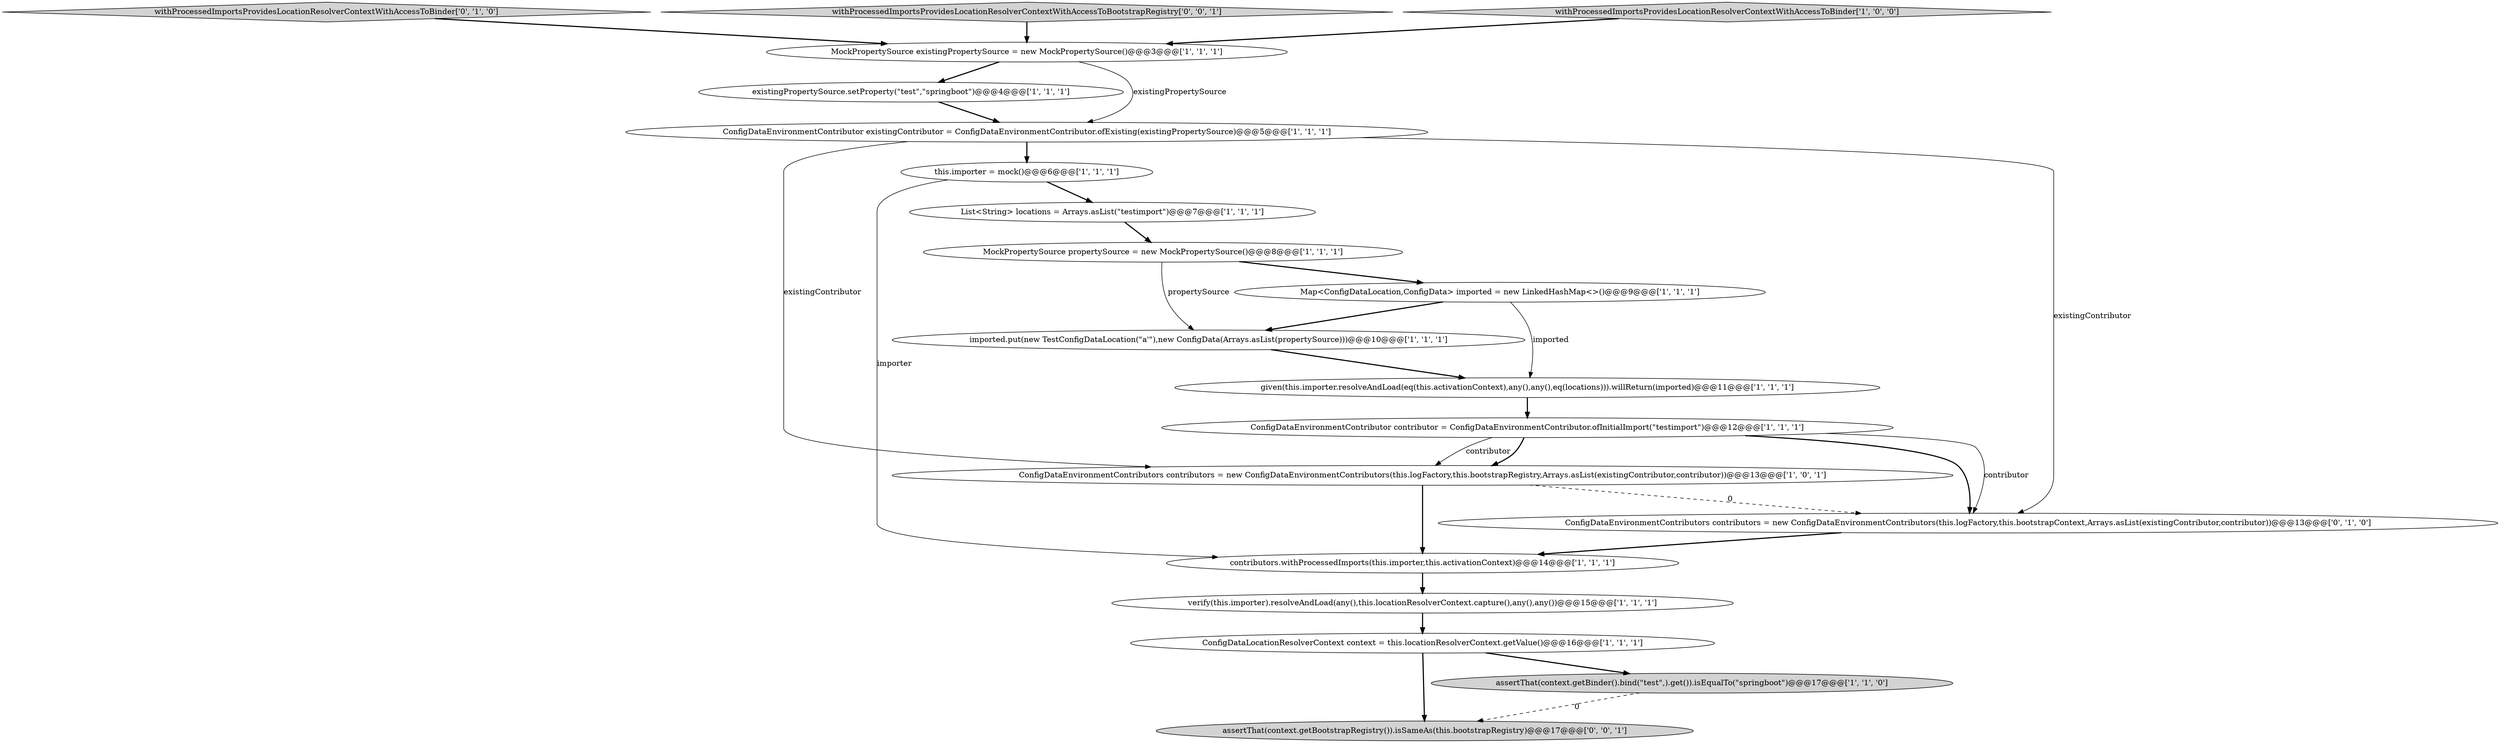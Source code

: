 digraph {
10 [style = filled, label = "existingPropertySource.setProperty(\"test\",\"springboot\")@@@4@@@['1', '1', '1']", fillcolor = white, shape = ellipse image = "AAA0AAABBB1BBB"];
3 [style = filled, label = "ConfigDataEnvironmentContributor existingContributor = ConfigDataEnvironmentContributor.ofExisting(existingPropertySource)@@@5@@@['1', '1', '1']", fillcolor = white, shape = ellipse image = "AAA0AAABBB1BBB"];
9 [style = filled, label = "contributors.withProcessedImports(this.importer,this.activationContext)@@@14@@@['1', '1', '1']", fillcolor = white, shape = ellipse image = "AAA0AAABBB1BBB"];
14 [style = filled, label = "verify(this.importer).resolveAndLoad(any(),this.locationResolverContext.capture(),any(),any())@@@15@@@['1', '1', '1']", fillcolor = white, shape = ellipse image = "AAA0AAABBB1BBB"];
15 [style = filled, label = "ConfigDataEnvironmentContributor contributor = ConfigDataEnvironmentContributor.ofInitialImport(\"testimport\")@@@12@@@['1', '1', '1']", fillcolor = white, shape = ellipse image = "AAA0AAABBB1BBB"];
11 [style = filled, label = "MockPropertySource propertySource = new MockPropertySource()@@@8@@@['1', '1', '1']", fillcolor = white, shape = ellipse image = "AAA0AAABBB1BBB"];
16 [style = filled, label = "withProcessedImportsProvidesLocationResolverContextWithAccessToBinder['0', '1', '0']", fillcolor = lightgray, shape = diamond image = "AAA0AAABBB2BBB"];
8 [style = filled, label = "given(this.importer.resolveAndLoad(eq(this.activationContext),any(),any(),eq(locations))).willReturn(imported)@@@11@@@['1', '1', '1']", fillcolor = white, shape = ellipse image = "AAA0AAABBB1BBB"];
18 [style = filled, label = "assertThat(context.getBootstrapRegistry()).isSameAs(this.bootstrapRegistry)@@@17@@@['0', '0', '1']", fillcolor = lightgray, shape = ellipse image = "AAA0AAABBB3BBB"];
7 [style = filled, label = "List<String> locations = Arrays.asList(\"testimport\")@@@7@@@['1', '1', '1']", fillcolor = white, shape = ellipse image = "AAA0AAABBB1BBB"];
17 [style = filled, label = "ConfigDataEnvironmentContributors contributors = new ConfigDataEnvironmentContributors(this.logFactory,this.bootstrapContext,Arrays.asList(existingContributor,contributor))@@@13@@@['0', '1', '0']", fillcolor = white, shape = ellipse image = "AAA1AAABBB2BBB"];
1 [style = filled, label = "MockPropertySource existingPropertySource = new MockPropertySource()@@@3@@@['1', '1', '1']", fillcolor = white, shape = ellipse image = "AAA0AAABBB1BBB"];
4 [style = filled, label = "ConfigDataLocationResolverContext context = this.locationResolverContext.getValue()@@@16@@@['1', '1', '1']", fillcolor = white, shape = ellipse image = "AAA0AAABBB1BBB"];
0 [style = filled, label = "imported.put(new TestConfigDataLocation(\"a'\"),new ConfigData(Arrays.asList(propertySource)))@@@10@@@['1', '1', '1']", fillcolor = white, shape = ellipse image = "AAA0AAABBB1BBB"];
19 [style = filled, label = "withProcessedImportsProvidesLocationResolverContextWithAccessToBootstrapRegistry['0', '0', '1']", fillcolor = lightgray, shape = diamond image = "AAA0AAABBB3BBB"];
13 [style = filled, label = "ConfigDataEnvironmentContributors contributors = new ConfigDataEnvironmentContributors(this.logFactory,this.bootstrapRegistry,Arrays.asList(existingContributor,contributor))@@@13@@@['1', '0', '1']", fillcolor = white, shape = ellipse image = "AAA0AAABBB1BBB"];
6 [style = filled, label = "withProcessedImportsProvidesLocationResolverContextWithAccessToBinder['1', '0', '0']", fillcolor = lightgray, shape = diamond image = "AAA0AAABBB1BBB"];
2 [style = filled, label = "this.importer = mock()@@@6@@@['1', '1', '1']", fillcolor = white, shape = ellipse image = "AAA0AAABBB1BBB"];
5 [style = filled, label = "assertThat(context.getBinder().bind(\"test\",).get()).isEqualTo(\"springboot\")@@@17@@@['1', '1', '0']", fillcolor = lightgray, shape = ellipse image = "AAA0AAABBB1BBB"];
12 [style = filled, label = "Map<ConfigDataLocation,ConfigData> imported = new LinkedHashMap<>()@@@9@@@['1', '1', '1']", fillcolor = white, shape = ellipse image = "AAA0AAABBB1BBB"];
12->0 [style = bold, label=""];
15->13 [style = solid, label="contributor"];
11->12 [style = bold, label=""];
1->10 [style = bold, label=""];
19->1 [style = bold, label=""];
3->2 [style = bold, label=""];
2->7 [style = bold, label=""];
13->17 [style = dashed, label="0"];
4->5 [style = bold, label=""];
3->17 [style = solid, label="existingContributor"];
0->8 [style = bold, label=""];
7->11 [style = bold, label=""];
5->18 [style = dashed, label="0"];
10->3 [style = bold, label=""];
2->9 [style = solid, label="importer"];
15->17 [style = solid, label="contributor"];
16->1 [style = bold, label=""];
17->9 [style = bold, label=""];
15->13 [style = bold, label=""];
9->14 [style = bold, label=""];
11->0 [style = solid, label="propertySource"];
12->8 [style = solid, label="imported"];
3->13 [style = solid, label="existingContributor"];
13->9 [style = bold, label=""];
14->4 [style = bold, label=""];
6->1 [style = bold, label=""];
8->15 [style = bold, label=""];
4->18 [style = bold, label=""];
1->3 [style = solid, label="existingPropertySource"];
15->17 [style = bold, label=""];
}
